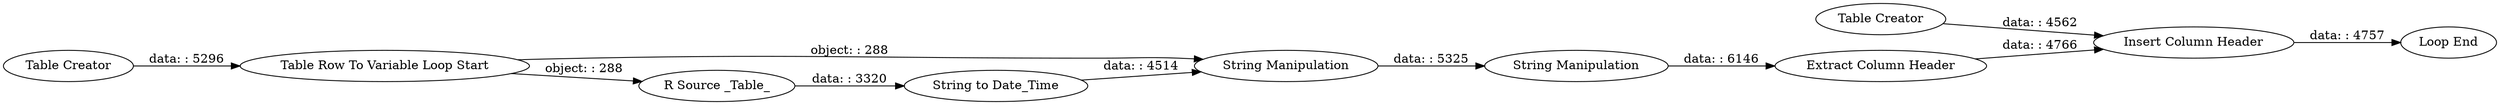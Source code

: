 digraph {
	"-5577414035583037981_158" [label="Insert Column Header"]
	"-5577414035583037981_157" [label="Table Creator"]
	"-5577414035583037981_2" [label="String to Date_Time"]
	"-5577414035583037981_3" [label="Table Creator"]
	"-5577414035583037981_6" [label="String Manipulation"]
	"-5577414035583037981_5" [label="Loop End"]
	"-5577414035583037981_156" [label="Extract Column Header"]
	"-5577414035583037981_7" [label="String Manipulation"]
	"-5577414035583037981_1" [label="R Source _Table_"]
	"-5577414035583037981_4" [label="Table Row To Variable Loop Start"]
	"-5577414035583037981_4" -> "-5577414035583037981_6" [label="object: : 288"]
	"-5577414035583037981_2" -> "-5577414035583037981_6" [label="data: : 4514"]
	"-5577414035583037981_6" -> "-5577414035583037981_7" [label="data: : 5325"]
	"-5577414035583037981_157" -> "-5577414035583037981_158" [label="data: : 4562"]
	"-5577414035583037981_7" -> "-5577414035583037981_156" [label="data: : 6146"]
	"-5577414035583037981_158" -> "-5577414035583037981_5" [label="data: : 4757"]
	"-5577414035583037981_1" -> "-5577414035583037981_2" [label="data: : 3320"]
	"-5577414035583037981_156" -> "-5577414035583037981_158" [label="data: : 4766"]
	"-5577414035583037981_4" -> "-5577414035583037981_1" [label="object: : 288"]
	"-5577414035583037981_3" -> "-5577414035583037981_4" [label="data: : 5296"]
	rankdir=LR
}
